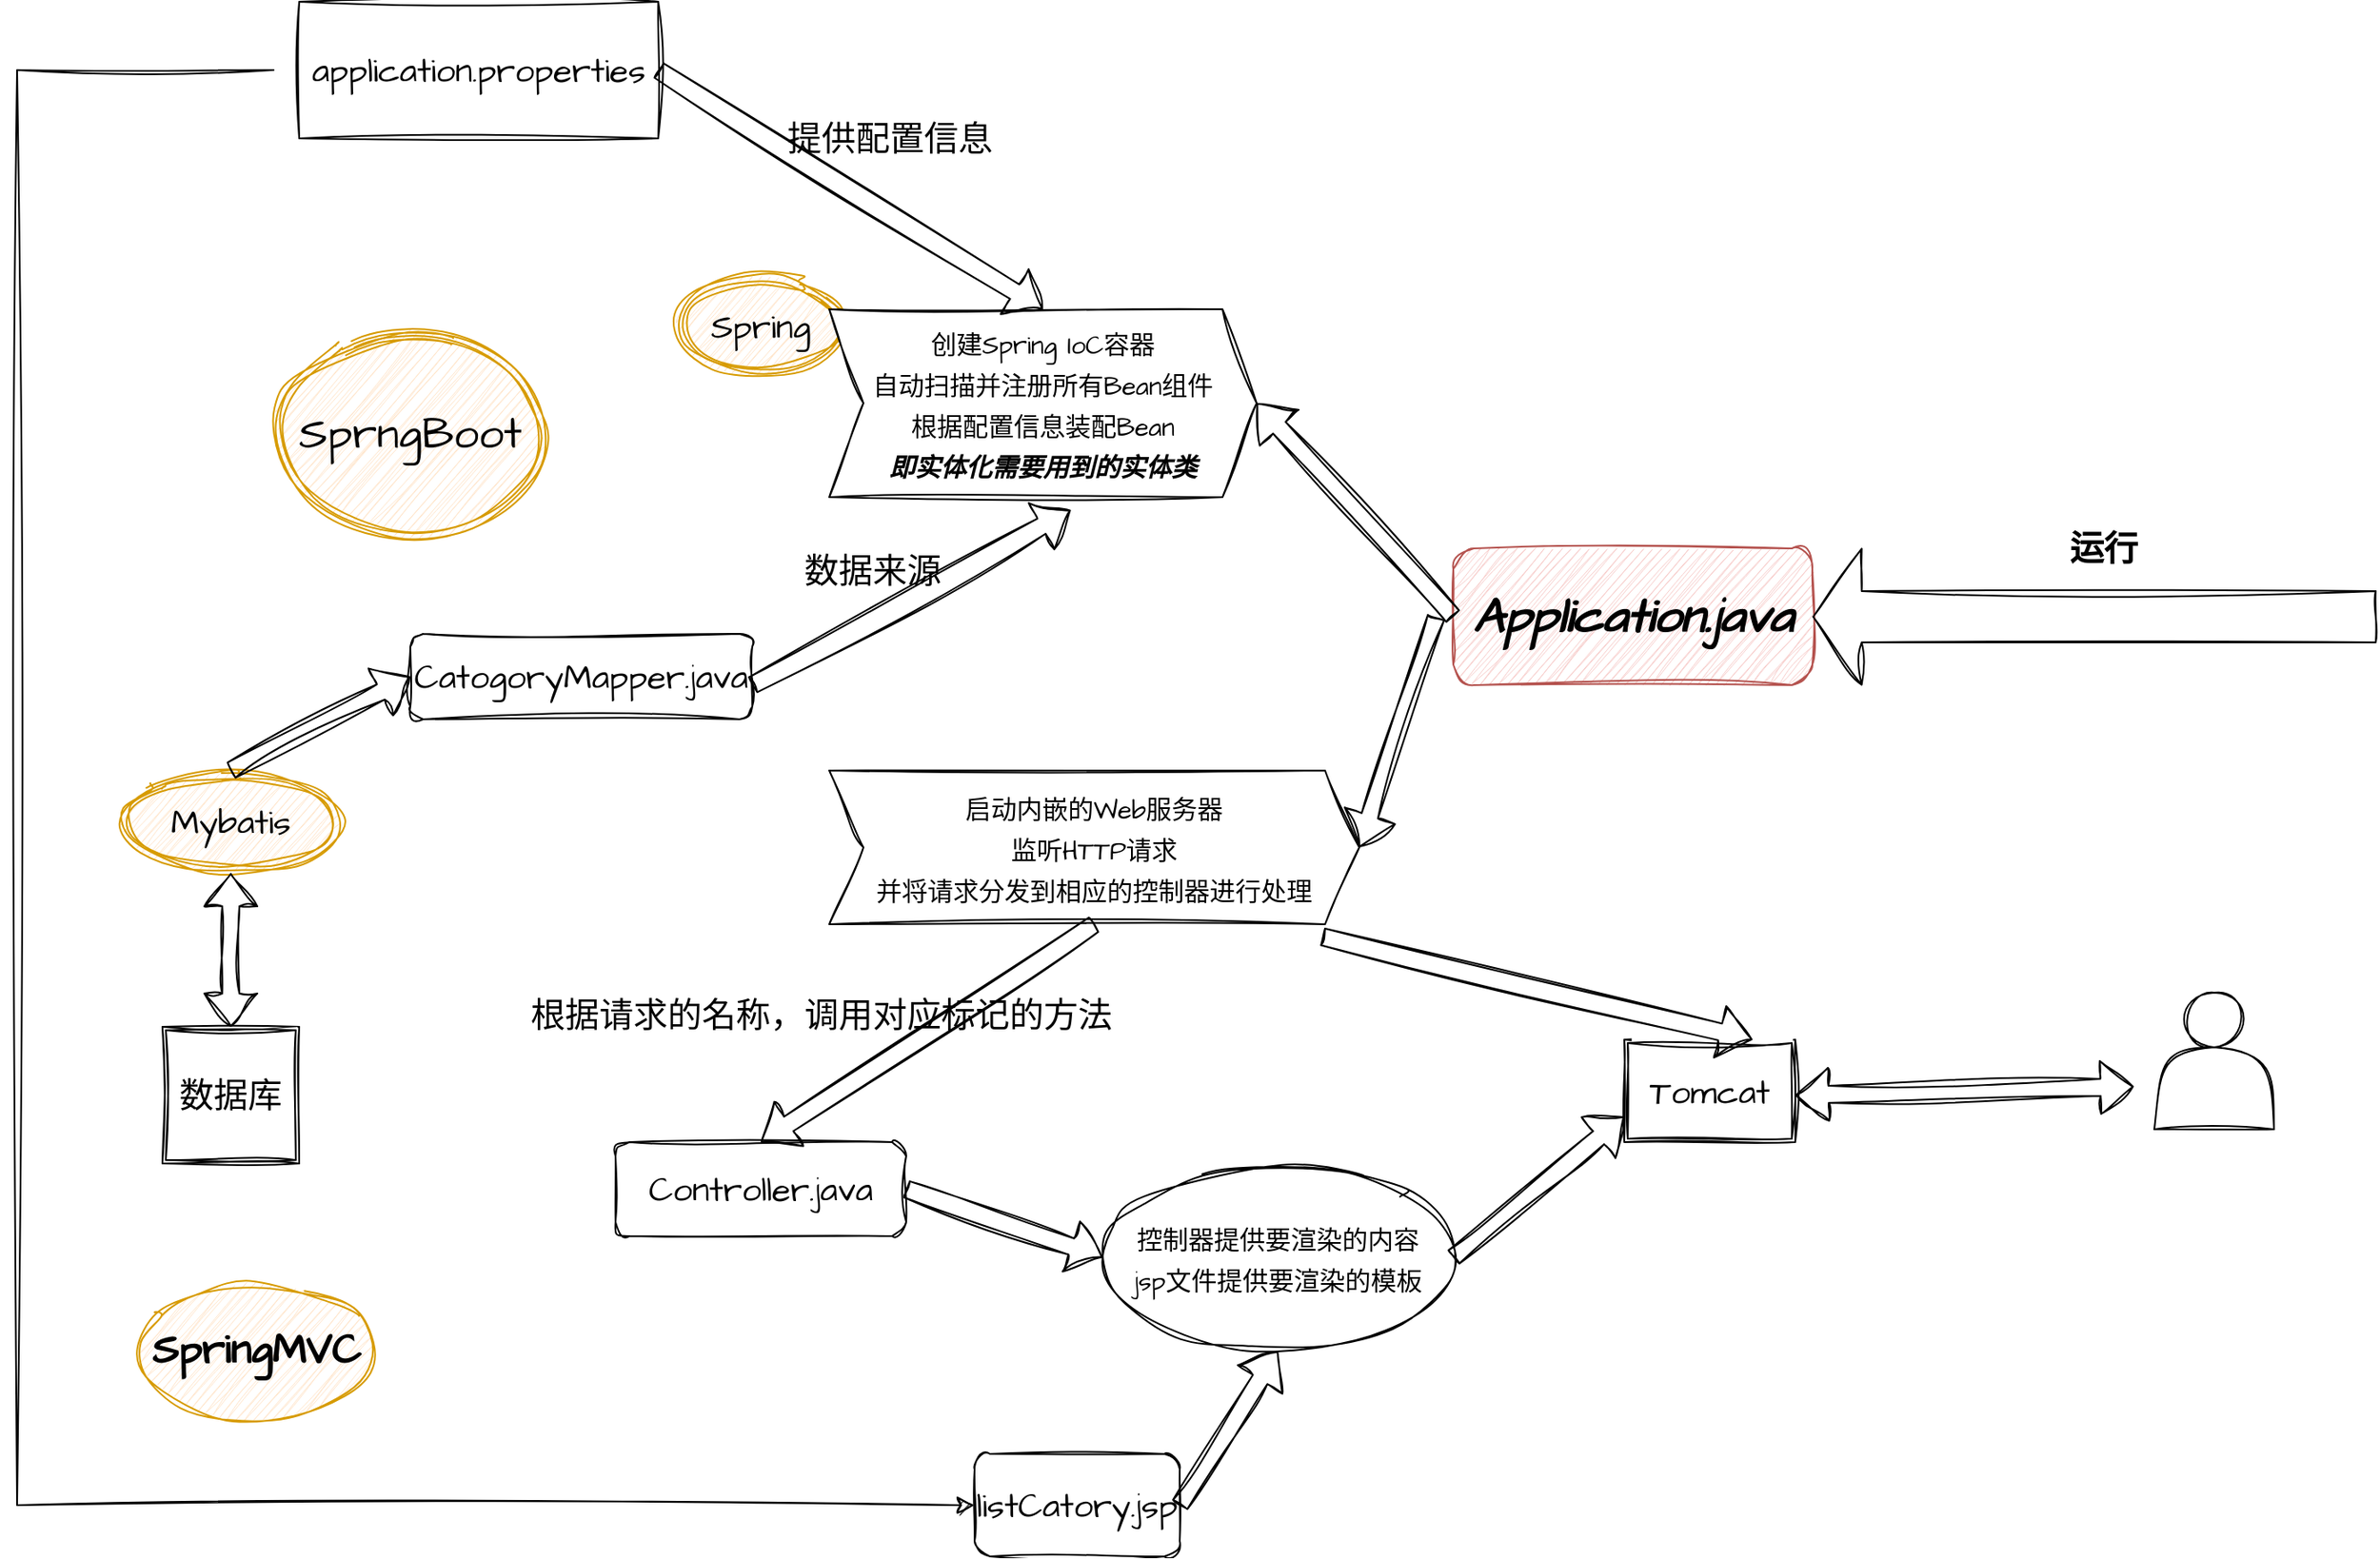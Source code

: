 <mxfile version="21.4.0" type="github">
  <diagram name="第 1 页" id="uDEOaM6BUH3uqSDQIJBq">
    <mxGraphModel dx="1588" dy="856" grid="1" gridSize="10" guides="1" tooltips="1" connect="1" arrows="1" fold="1" page="1" pageScale="1" pageWidth="1920" pageHeight="1200" math="0" shadow="0">
      <root>
        <mxCell id="0" />
        <mxCell id="1" parent="0" />
        <mxCell id="EhlJXv1trMDnH_j5cP6g-1" value="&lt;i style=&quot;&quot;&gt;&lt;b&gt;&lt;font style=&quot;font-size: 28px;&quot;&gt;Application.java&lt;/font&gt;&lt;/b&gt;&lt;/i&gt;" style="rounded=1;whiteSpace=wrap;html=1;sketch=1;hachureGap=4;jiggle=2;curveFitting=1;fontFamily=Architects Daughter;fontSource=https%3A%2F%2Ffonts.googleapis.com%2Fcss%3Ffamily%3DArchitects%2BDaughter;fontSize=20;fillColor=#f8cecc;strokeColor=#B5534F;" vertex="1" parent="1">
          <mxGeometry x="890" y="450" width="210" height="80" as="geometry" />
        </mxCell>
        <mxCell id="EhlJXv1trMDnH_j5cP6g-6" value="" style="shape=actor;whiteSpace=wrap;html=1;sketch=1;hachureGap=4;jiggle=2;curveFitting=1;fontFamily=Architects Daughter;fontSource=https%3A%2F%2Ffonts.googleapis.com%2Fcss%3Ffamily%3DArchitects%2BDaughter;fontSize=20;" vertex="1" parent="1">
          <mxGeometry x="1300" y="710" width="70" height="80" as="geometry" />
        </mxCell>
        <mxCell id="EhlJXv1trMDnH_j5cP6g-8" value="&lt;b&gt;运行&lt;/b&gt;" style="text;html=1;align=center;verticalAlign=middle;resizable=0;points=[];autosize=1;strokeColor=none;fillColor=none;fontSize=20;fontFamily=Architects Daughter;" vertex="1" parent="1">
          <mxGeometry x="1240" y="430" width="60" height="40" as="geometry" />
        </mxCell>
        <mxCell id="EhlJXv1trMDnH_j5cP6g-9" value="Tomcat" style="shape=ext;double=1;rounded=0;whiteSpace=wrap;html=1;sketch=1;hachureGap=4;jiggle=2;curveFitting=1;fontFamily=Architects Daughter;fontSource=https%3A%2F%2Ffonts.googleapis.com%2Fcss%3Ffamily%3DArchitects%2BDaughter;fontSize=20;" vertex="1" parent="1">
          <mxGeometry x="990" y="737.5" width="100" height="60" as="geometry" />
        </mxCell>
        <mxCell id="EhlJXv1trMDnH_j5cP6g-10" value="Spring" style="ellipse;shape=doubleEllipse;whiteSpace=wrap;html=1;sketch=1;hachureGap=4;jiggle=2;curveFitting=1;fontFamily=Architects Daughter;fontSource=https%3A%2F%2Ffonts.googleapis.com%2Fcss%3Ffamily%3DArchitects%2BDaughter;fontSize=20;fillColor=#ffe6cc;strokeColor=#d79b00;" vertex="1" parent="1">
          <mxGeometry x="435" y="290" width="100" height="60" as="geometry" />
        </mxCell>
        <mxCell id="EhlJXv1trMDnH_j5cP6g-11" value="&lt;font style=&quot;font-size: 24px;&quot;&gt;&lt;b&gt;SpringMVC&lt;/b&gt;&lt;/font&gt;" style="ellipse;whiteSpace=wrap;html=1;sketch=1;hachureGap=4;jiggle=2;curveFitting=1;fontFamily=Architects Daughter;fontSource=https%3A%2F%2Ffonts.googleapis.com%2Fcss%3Ffamily%3DArchitects%2BDaughter;fontSize=20;fillColor=#ffe6cc;strokeColor=#d79b00;" vertex="1" parent="1">
          <mxGeometry x="120" y="880" width="140" height="80" as="geometry" />
        </mxCell>
        <mxCell id="EhlJXv1trMDnH_j5cP6g-12" value="Mybatis" style="ellipse;shape=doubleEllipse;whiteSpace=wrap;html=1;sketch=1;hachureGap=4;jiggle=2;curveFitting=1;fontFamily=Architects Daughter;fontSource=https%3A%2F%2Ffonts.googleapis.com%2Fcss%3Ffamily%3DArchitects%2BDaughter;fontSize=20;fillColor=#ffe6cc;strokeColor=#d79b00;" vertex="1" parent="1">
          <mxGeometry x="110" y="580" width="130" height="60" as="geometry" />
        </mxCell>
        <mxCell id="EhlJXv1trMDnH_j5cP6g-14" value="Controller.java" style="rounded=1;whiteSpace=wrap;html=1;sketch=1;hachureGap=4;jiggle=2;curveFitting=1;fontFamily=Architects Daughter;fontSource=https%3A%2F%2Ffonts.googleapis.com%2Fcss%3Ffamily%3DArchitects%2BDaughter;fontSize=20;" vertex="1" parent="1">
          <mxGeometry x="400" y="797.5" width="170" height="55" as="geometry" />
        </mxCell>
        <mxCell id="EhlJXv1trMDnH_j5cP6g-15" value="CatogoryMapper.java" style="rounded=1;whiteSpace=wrap;html=1;sketch=1;hachureGap=4;jiggle=2;curveFitting=1;fontFamily=Architects Daughter;fontSource=https%3A%2F%2Ffonts.googleapis.com%2Fcss%3Ffamily%3DArchitects%2BDaughter;fontSize=20;" vertex="1" parent="1">
          <mxGeometry x="280" y="500" width="200" height="50" as="geometry" />
        </mxCell>
        <mxCell id="EhlJXv1trMDnH_j5cP6g-16" value="" style="shape=flexArrow;endArrow=classic;startArrow=classic;html=1;rounded=0;sketch=1;hachureGap=4;jiggle=2;curveFitting=1;fontFamily=Architects Daughter;fontSource=https%3A%2F%2Ffonts.googleapis.com%2Fcss%3Ffamily%3DArchitects%2BDaughter;fontSize=16;entryX=0.1;entryY=0.5;entryDx=0;entryDy=0;entryPerimeter=0;" edge="1" parent="1">
          <mxGeometry width="100" height="100" relative="1" as="geometry">
            <mxPoint x="1090" y="770" as="sourcePoint" />
            <mxPoint x="1288" y="765" as="targetPoint" />
          </mxGeometry>
        </mxCell>
        <mxCell id="EhlJXv1trMDnH_j5cP6g-29" value="数据库" style="shape=ext;double=1;whiteSpace=wrap;html=1;aspect=fixed;sketch=1;hachureGap=4;jiggle=2;curveFitting=1;fontFamily=Architects Daughter;fontSource=https%3A%2F%2Ffonts.googleapis.com%2Fcss%3Ffamily%3DArchitects%2BDaughter;fontSize=20;" vertex="1" parent="1">
          <mxGeometry x="135" y="730" width="80" height="80" as="geometry" />
        </mxCell>
        <mxCell id="EhlJXv1trMDnH_j5cP6g-30" value="&lt;font style=&quot;font-size: 15px;&quot;&gt;创建Spring IoC容器&lt;br&gt;自动扫描并注册所有Bean组件&lt;br&gt;根据配置信息装配Bean&lt;br&gt;&lt;i&gt;&lt;b&gt;即实体化需要用到的实体类&lt;/b&gt;&lt;/i&gt;&lt;br&gt;&lt;/font&gt;" style="shape=step;perimeter=stepPerimeter;whiteSpace=wrap;html=1;fixedSize=1;sketch=1;hachureGap=4;jiggle=2;curveFitting=1;fontFamily=Architects Daughter;fontSource=https%3A%2F%2Ffonts.googleapis.com%2Fcss%3Ffamily%3DArchitects%2BDaughter;fontSize=20;" vertex="1" parent="1">
          <mxGeometry x="525" y="310" width="250" height="110" as="geometry" />
        </mxCell>
        <mxCell id="EhlJXv1trMDnH_j5cP6g-31" value="" style="shape=flexArrow;endArrow=classic;startArrow=classic;html=1;rounded=0;sketch=1;hachureGap=4;jiggle=2;curveFitting=1;fontFamily=Architects Daughter;fontSource=https%3A%2F%2Ffonts.googleapis.com%2Fcss%3Ffamily%3DArchitects%2BDaughter;fontSize=16;entryX=0.5;entryY=1;entryDx=0;entryDy=0;exitX=0.5;exitY=0;exitDx=0;exitDy=0;" edge="1" parent="1" source="EhlJXv1trMDnH_j5cP6g-29" target="EhlJXv1trMDnH_j5cP6g-12">
          <mxGeometry width="100" height="100" relative="1" as="geometry">
            <mxPoint x="270" y="710" as="sourcePoint" />
            <mxPoint x="300" y="640" as="targetPoint" />
          </mxGeometry>
        </mxCell>
        <mxCell id="EhlJXv1trMDnH_j5cP6g-34" value="" style="shape=flexArrow;endArrow=classic;html=1;rounded=0;sketch=1;hachureGap=4;jiggle=2;curveFitting=1;fontFamily=Architects Daughter;fontSource=https%3A%2F%2Ffonts.googleapis.com%2Fcss%3Ffamily%3DArchitects%2BDaughter;fontSize=16;entryX=0.565;entryY=1.069;entryDx=0;entryDy=0;entryPerimeter=0;" edge="1" parent="1" target="EhlJXv1trMDnH_j5cP6g-30">
          <mxGeometry width="50" height="50" relative="1" as="geometry">
            <mxPoint x="480" y="530" as="sourcePoint" />
            <mxPoint x="530" y="480" as="targetPoint" />
          </mxGeometry>
        </mxCell>
        <mxCell id="EhlJXv1trMDnH_j5cP6g-35" value="" style="shape=flexArrow;endArrow=classic;html=1;rounded=0;sketch=1;hachureGap=4;jiggle=2;curveFitting=1;fontFamily=Architects Daughter;fontSource=https%3A%2F%2Ffonts.googleapis.com%2Fcss%3Ffamily%3DArchitects%2BDaughter;fontSize=16;exitX=0;exitY=0.5;exitDx=0;exitDy=0;entryX=1;entryY=0.5;entryDx=0;entryDy=0;" edge="1" parent="1" source="EhlJXv1trMDnH_j5cP6g-1" target="EhlJXv1trMDnH_j5cP6g-30">
          <mxGeometry width="50" height="50" relative="1" as="geometry">
            <mxPoint x="500" y="470" as="sourcePoint" />
            <mxPoint x="550" y="420" as="targetPoint" />
          </mxGeometry>
        </mxCell>
        <mxCell id="EhlJXv1trMDnH_j5cP6g-36" value="" style="shape=flexArrow;endArrow=classic;html=1;rounded=0;sketch=1;hachureGap=4;jiggle=2;curveFitting=1;fontFamily=Architects Daughter;fontSource=https%3A%2F%2Ffonts.googleapis.com%2Fcss%3Ffamily%3DArchitects%2BDaughter;fontSize=16;entryX=1;entryY=0.5;entryDx=0;entryDy=0;endWidth=48.571;endSize=9.12;width=30;" edge="1" parent="1" target="EhlJXv1trMDnH_j5cP6g-1">
          <mxGeometry width="50" height="50" relative="1" as="geometry">
            <mxPoint x="1430" y="490" as="sourcePoint" />
            <mxPoint x="750" y="490" as="targetPoint" />
          </mxGeometry>
        </mxCell>
        <mxCell id="EhlJXv1trMDnH_j5cP6g-37" value="数据来源" style="text;html=1;align=center;verticalAlign=middle;resizable=0;points=[];autosize=1;strokeColor=none;fillColor=none;fontSize=20;fontFamily=Architects Daughter;" vertex="1" parent="1">
          <mxGeometry x="500" y="443" width="100" height="40" as="geometry" />
        </mxCell>
        <mxCell id="EhlJXv1trMDnH_j5cP6g-44" value="application.properties" style="whiteSpace=wrap;html=1;sketch=1;hachureGap=4;jiggle=2;curveFitting=1;fontFamily=Architects Daughter;fontSource=https%3A%2F%2Ffonts.googleapis.com%2Fcss%3Ffamily%3DArchitects%2BDaughter;fontSize=20;" vertex="1" parent="1">
          <mxGeometry x="215" y="130" width="210" height="80" as="geometry" />
        </mxCell>
        <mxCell id="EhlJXv1trMDnH_j5cP6g-45" value="" style="shape=flexArrow;endArrow=classic;html=1;rounded=0;sketch=1;hachureGap=4;jiggle=2;curveFitting=1;fontFamily=Architects Daughter;fontSource=https%3A%2F%2Ffonts.googleapis.com%2Fcss%3Ffamily%3DArchitects%2BDaughter;fontSize=16;entryX=0;entryY=0.5;entryDx=0;entryDy=0;exitX=0.5;exitY=0;exitDx=0;exitDy=0;" edge="1" parent="1" source="EhlJXv1trMDnH_j5cP6g-12" target="EhlJXv1trMDnH_j5cP6g-15">
          <mxGeometry width="50" height="50" relative="1" as="geometry">
            <mxPoint x="590" y="570" as="sourcePoint" />
            <mxPoint x="640" y="520" as="targetPoint" />
          </mxGeometry>
        </mxCell>
        <mxCell id="EhlJXv1trMDnH_j5cP6g-46" value="" style="shape=flexArrow;endArrow=classic;html=1;rounded=0;sketch=1;hachureGap=4;jiggle=2;curveFitting=1;fontFamily=Architects Daughter;fontSource=https%3A%2F%2Ffonts.googleapis.com%2Fcss%3Ffamily%3DArchitects%2BDaughter;fontSize=16;exitX=1;exitY=0.5;exitDx=0;exitDy=0;entryX=0.5;entryY=0;entryDx=0;entryDy=0;" edge="1" parent="1" source="EhlJXv1trMDnH_j5cP6g-44" target="EhlJXv1trMDnH_j5cP6g-30">
          <mxGeometry width="50" height="50" relative="1" as="geometry">
            <mxPoint x="590" y="570" as="sourcePoint" />
            <mxPoint x="640" y="520" as="targetPoint" />
          </mxGeometry>
        </mxCell>
        <mxCell id="EhlJXv1trMDnH_j5cP6g-47" value="提供配置信息" style="text;html=1;align=center;verticalAlign=middle;resizable=0;points=[];autosize=1;strokeColor=none;fillColor=none;fontSize=20;fontFamily=Architects Daughter;" vertex="1" parent="1">
          <mxGeometry x="490" y="190" width="140" height="40" as="geometry" />
        </mxCell>
        <mxCell id="EhlJXv1trMDnH_j5cP6g-48" value="&lt;font style=&quot;font-size: 15px;&quot;&gt;启动内嵌的Web服务器&lt;br&gt;监听HTTP请求&lt;br&gt;并将请求分发到相应的控制器进行处理&lt;/font&gt;" style="shape=step;perimeter=stepPerimeter;whiteSpace=wrap;html=1;fixedSize=1;sketch=1;hachureGap=4;jiggle=2;curveFitting=1;fontFamily=Architects Daughter;fontSource=https%3A%2F%2Ffonts.googleapis.com%2Fcss%3Ffamily%3DArchitects%2BDaughter;fontSize=20;" vertex="1" parent="1">
          <mxGeometry x="525" y="580" width="310" height="90" as="geometry" />
        </mxCell>
        <mxCell id="EhlJXv1trMDnH_j5cP6g-54" value="" style="shape=flexArrow;endArrow=classic;html=1;rounded=0;sketch=1;hachureGap=4;jiggle=2;curveFitting=1;fontFamily=Architects Daughter;fontSource=https%3A%2F%2Ffonts.googleapis.com%2Fcss%3Ffamily%3DArchitects%2BDaughter;fontSize=16;entryX=1;entryY=0.5;entryDx=0;entryDy=0;" edge="1" parent="1" target="EhlJXv1trMDnH_j5cP6g-48">
          <mxGeometry width="50" height="50" relative="1" as="geometry">
            <mxPoint x="880" y="490" as="sourcePoint" />
            <mxPoint x="940" y="530" as="targetPoint" />
          </mxGeometry>
        </mxCell>
        <mxCell id="EhlJXv1trMDnH_j5cP6g-55" value="" style="shape=flexArrow;endArrow=classic;html=1;rounded=0;sketch=1;hachureGap=4;jiggle=2;curveFitting=1;fontFamily=Architects Daughter;fontSource=https%3A%2F%2Ffonts.googleapis.com%2Fcss%3Ffamily%3DArchitects%2BDaughter;fontSize=16;entryX=0.5;entryY=0;entryDx=0;entryDy=0;exitX=0.5;exitY=1;exitDx=0;exitDy=0;" edge="1" parent="1" source="EhlJXv1trMDnH_j5cP6g-48" target="EhlJXv1trMDnH_j5cP6g-14">
          <mxGeometry width="50" height="50" relative="1" as="geometry">
            <mxPoint x="920" y="770" as="sourcePoint" />
            <mxPoint x="970" y="720" as="targetPoint" />
          </mxGeometry>
        </mxCell>
        <mxCell id="EhlJXv1trMDnH_j5cP6g-58" value="" style="shape=flexArrow;endArrow=classic;html=1;rounded=0;sketch=1;hachureGap=4;jiggle=2;curveFitting=1;fontFamily=Architects Daughter;fontSource=https%3A%2F%2Ffonts.googleapis.com%2Fcss%3Ffamily%3DArchitects%2BDaughter;fontSize=16;entryX=0.75;entryY=0;entryDx=0;entryDy=0;exitX=0.93;exitY=1.081;exitDx=0;exitDy=0;exitPerimeter=0;" edge="1" parent="1" source="EhlJXv1trMDnH_j5cP6g-48" target="EhlJXv1trMDnH_j5cP6g-9">
          <mxGeometry width="50" height="50" relative="1" as="geometry">
            <mxPoint x="850" y="760" as="sourcePoint" />
            <mxPoint x="900" y="710" as="targetPoint" />
          </mxGeometry>
        </mxCell>
        <mxCell id="EhlJXv1trMDnH_j5cP6g-60" value="根据请求的名称，调用对应标记的方法" style="text;html=1;align=center;verticalAlign=middle;resizable=0;points=[];autosize=1;strokeColor=none;fillColor=none;fontSize=20;fontFamily=Architects Daughter;" vertex="1" parent="1">
          <mxGeometry x="340" y="703" width="360" height="40" as="geometry" />
        </mxCell>
        <mxCell id="EhlJXv1trMDnH_j5cP6g-62" value="listCatory.jsp" style="rounded=1;whiteSpace=wrap;html=1;sketch=1;hachureGap=4;jiggle=2;curveFitting=1;fontFamily=Architects Daughter;fontSource=https%3A%2F%2Ffonts.googleapis.com%2Fcss%3Ffamily%3DArchitects%2BDaughter;fontSize=20;" vertex="1" parent="1">
          <mxGeometry x="610" y="980" width="120" height="60" as="geometry" />
        </mxCell>
        <mxCell id="EhlJXv1trMDnH_j5cP6g-64" value="" style="edgeStyle=elbowEdgeStyle;elbow=horizontal;endArrow=classic;html=1;curved=0;rounded=0;endSize=8;startSize=8;sketch=1;hachureGap=4;jiggle=2;curveFitting=1;fontFamily=Architects Daughter;fontSource=https%3A%2F%2Ffonts.googleapis.com%2Fcss%3Ffamily%3DArchitects%2BDaughter;fontSize=16;entryX=0;entryY=0.5;entryDx=0;entryDy=0;" edge="1" parent="1" target="EhlJXv1trMDnH_j5cP6g-62">
          <mxGeometry width="50" height="50" relative="1" as="geometry">
            <mxPoint x="200" y="170" as="sourcePoint" />
            <mxPoint x="140" y="320" as="targetPoint" />
            <Array as="points">
              <mxPoint x="50" y="660" />
            </Array>
          </mxGeometry>
        </mxCell>
        <mxCell id="EhlJXv1trMDnH_j5cP6g-66" value="&lt;font style=&quot;font-size: 15px;&quot;&gt;控制器提供要渲染的内容&lt;br&gt;jsp文件提供要渲染的模板&lt;/font&gt;" style="ellipse;whiteSpace=wrap;html=1;sketch=1;hachureGap=4;jiggle=2;curveFitting=1;fontFamily=Architects Daughter;fontSource=https%3A%2F%2Ffonts.googleapis.com%2Fcss%3Ffamily%3DArchitects%2BDaughter;fontSize=20;" vertex="1" parent="1">
          <mxGeometry x="685" y="810" width="205" height="110" as="geometry" />
        </mxCell>
        <mxCell id="EhlJXv1trMDnH_j5cP6g-68" value="" style="shape=flexArrow;endArrow=classic;html=1;rounded=0;sketch=1;hachureGap=4;jiggle=2;curveFitting=1;fontFamily=Architects Daughter;fontSource=https%3A%2F%2Ffonts.googleapis.com%2Fcss%3Ffamily%3DArchitects%2BDaughter;fontSize=16;entryX=0;entryY=0.5;entryDx=0;entryDy=0;exitX=1;exitY=0.5;exitDx=0;exitDy=0;" edge="1" parent="1" source="EhlJXv1trMDnH_j5cP6g-14" target="EhlJXv1trMDnH_j5cP6g-66">
          <mxGeometry width="50" height="50" relative="1" as="geometry">
            <mxPoint x="590" y="800" as="sourcePoint" />
            <mxPoint x="640" y="750" as="targetPoint" />
          </mxGeometry>
        </mxCell>
        <mxCell id="EhlJXv1trMDnH_j5cP6g-69" value="" style="shape=flexArrow;endArrow=classic;html=1;rounded=0;sketch=1;hachureGap=4;jiggle=2;curveFitting=1;fontFamily=Architects Daughter;fontSource=https%3A%2F%2Ffonts.googleapis.com%2Fcss%3Ffamily%3DArchitects%2BDaughter;fontSize=16;exitX=1;exitY=0.5;exitDx=0;exitDy=0;entryX=0.5;entryY=1;entryDx=0;entryDy=0;" edge="1" parent="1" source="EhlJXv1trMDnH_j5cP6g-62" target="EhlJXv1trMDnH_j5cP6g-66">
          <mxGeometry width="50" height="50" relative="1" as="geometry">
            <mxPoint x="590" y="800" as="sourcePoint" />
            <mxPoint x="640" y="750" as="targetPoint" />
          </mxGeometry>
        </mxCell>
        <mxCell id="EhlJXv1trMDnH_j5cP6g-70" value="" style="shape=flexArrow;endArrow=classic;html=1;rounded=0;sketch=1;hachureGap=4;jiggle=2;curveFitting=1;fontFamily=Architects Daughter;fontSource=https%3A%2F%2Ffonts.googleapis.com%2Fcss%3Ffamily%3DArchitects%2BDaughter;fontSize=16;entryX=0;entryY=0.75;entryDx=0;entryDy=0;exitX=1;exitY=0.5;exitDx=0;exitDy=0;" edge="1" parent="1" source="EhlJXv1trMDnH_j5cP6g-66" target="EhlJXv1trMDnH_j5cP6g-9">
          <mxGeometry width="50" height="50" relative="1" as="geometry">
            <mxPoint x="590" y="800" as="sourcePoint" />
            <mxPoint x="640" y="750" as="targetPoint" />
          </mxGeometry>
        </mxCell>
        <mxCell id="EhlJXv1trMDnH_j5cP6g-72" value="&lt;font style=&quot;font-size: 26px;&quot;&gt;SprngBoot&lt;/font&gt;" style="ellipse;shape=doubleEllipse;whiteSpace=wrap;html=1;sketch=1;hachureGap=4;jiggle=2;curveFitting=1;fontFamily=Architects Daughter;fontSource=https%3A%2F%2Ffonts.googleapis.com%2Fcss%3Ffamily%3DArchitects%2BDaughter;fontSize=20;fillColor=#ffe6cc;strokeColor=#d79b00;" vertex="1" parent="1">
          <mxGeometry x="200" y="323" width="160" height="120" as="geometry" />
        </mxCell>
      </root>
    </mxGraphModel>
  </diagram>
</mxfile>
